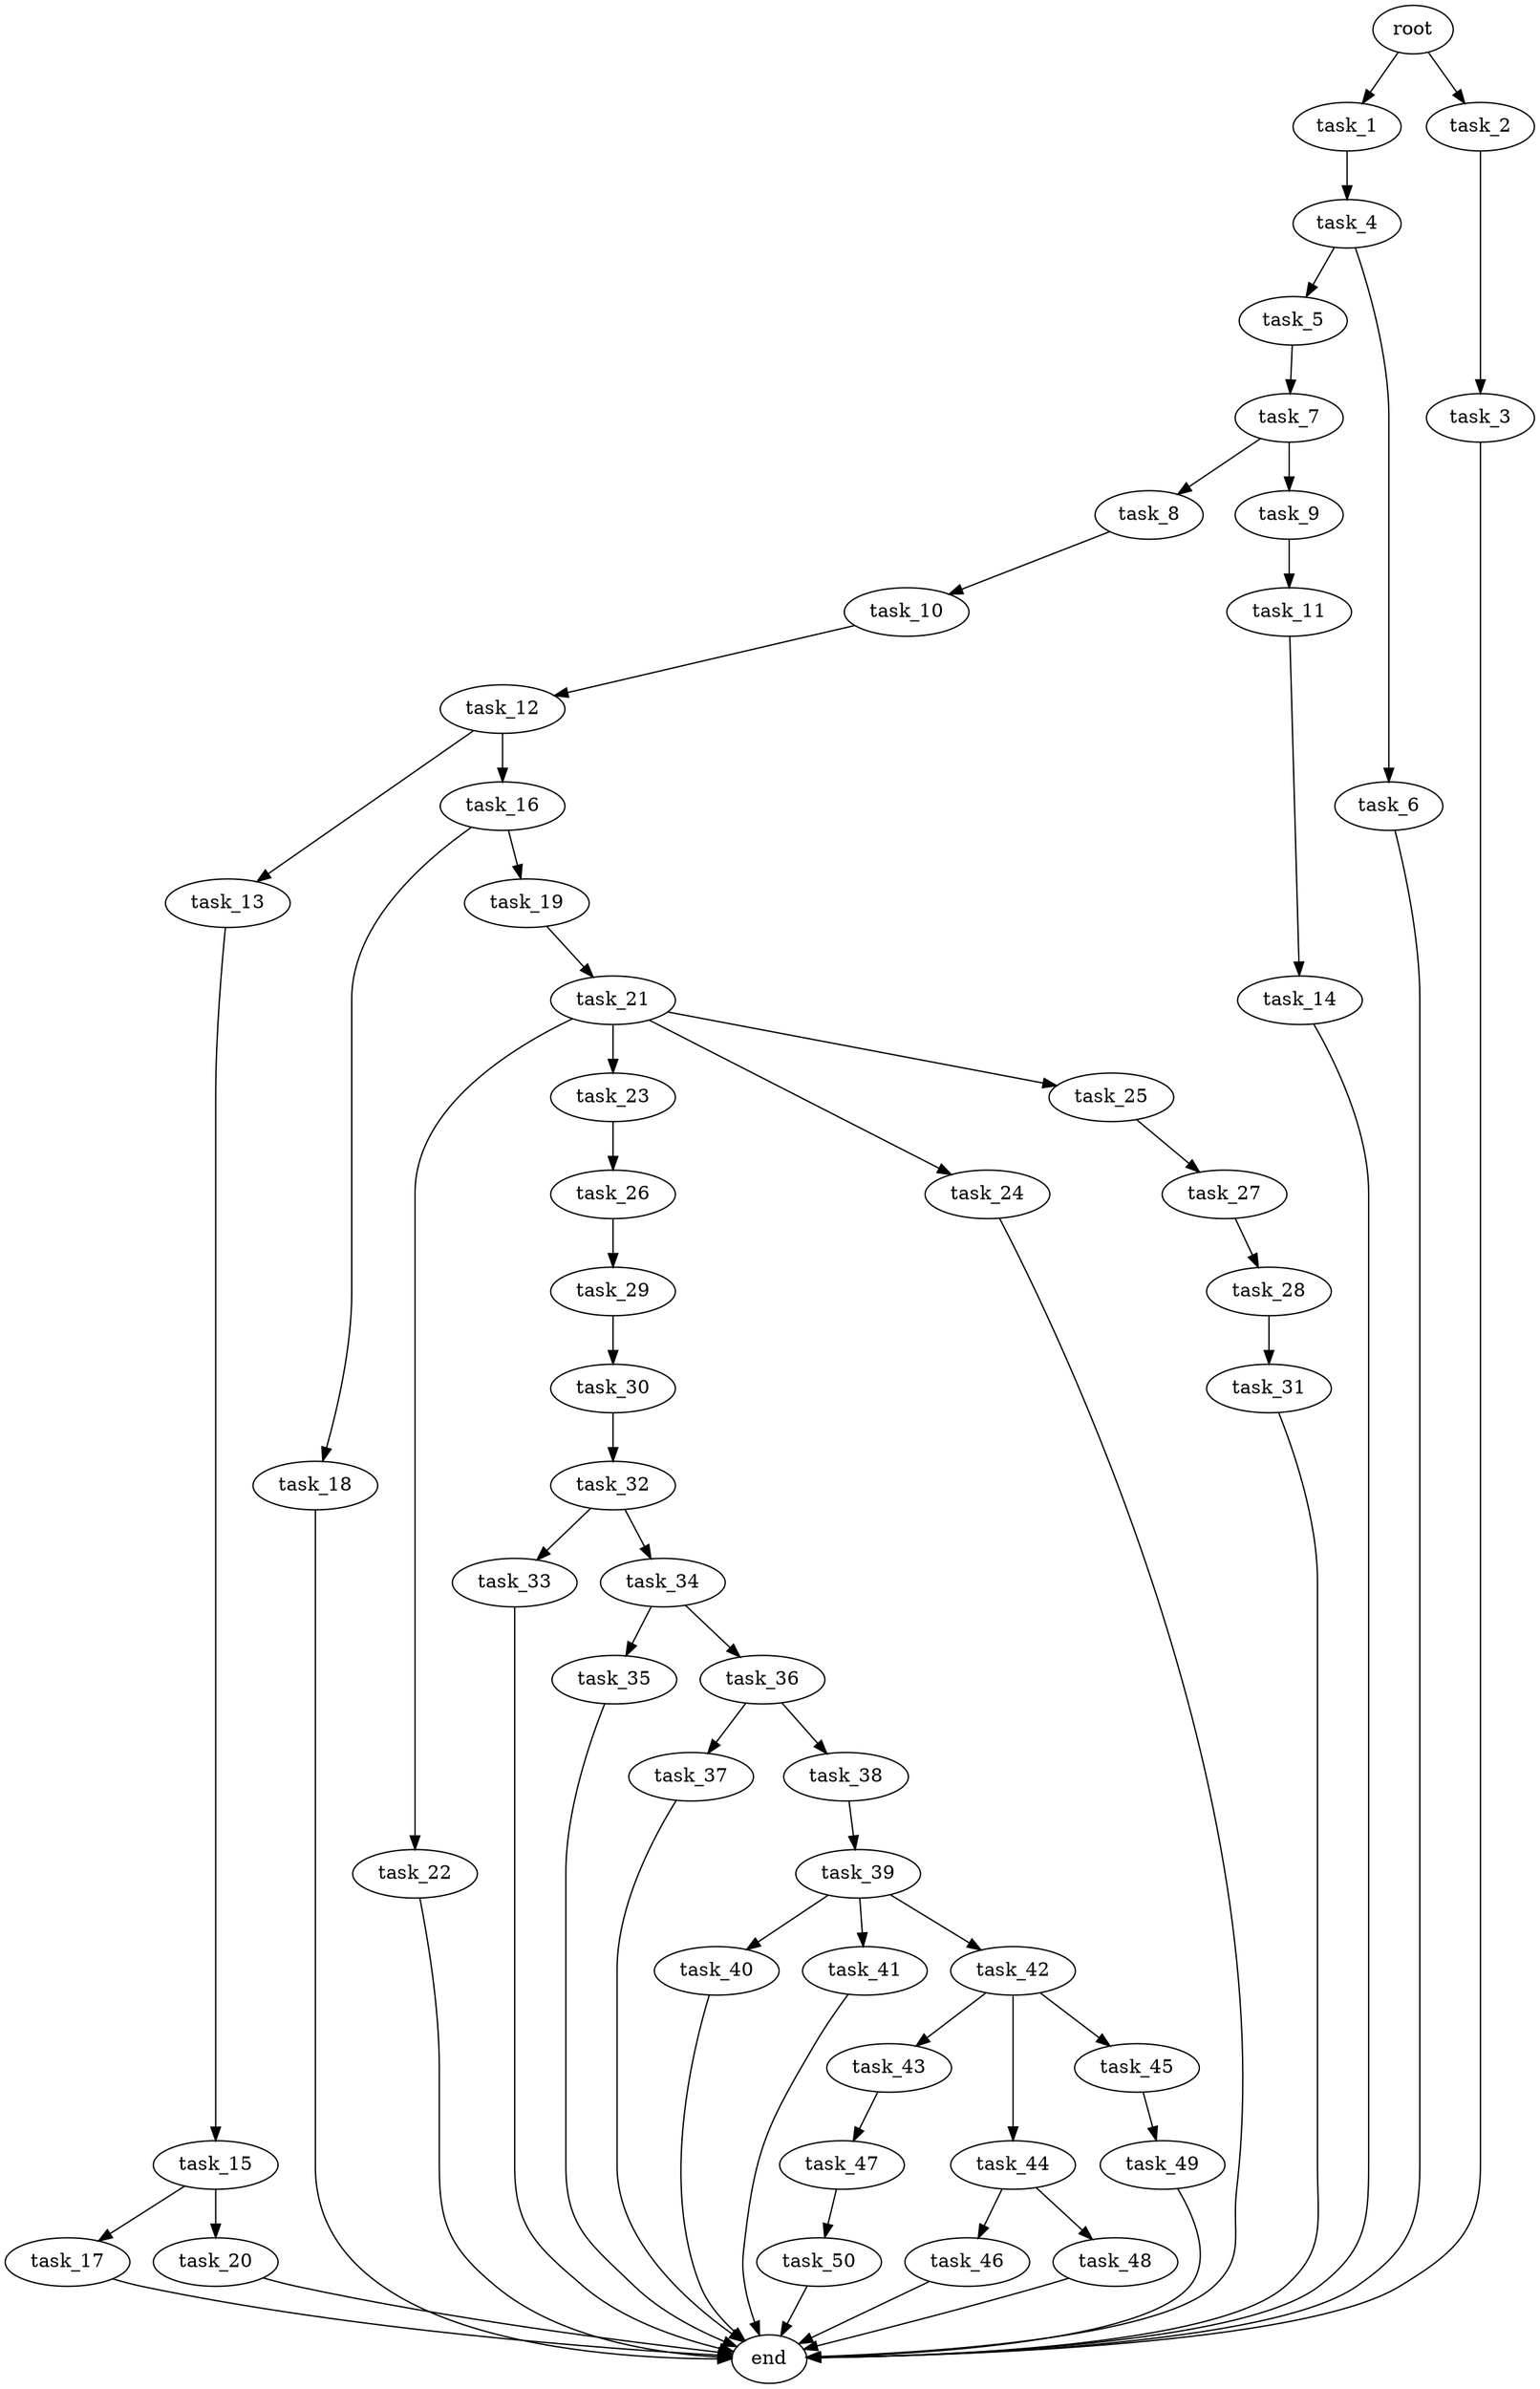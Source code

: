 digraph G {
  root [size="0.000000e+00"];
  task_1 [size="5.781478e+10"];
  task_2 [size="6.011221e+10"];
  task_3 [size="8.415076e+09"];
  task_4 [size="8.065319e+10"];
  task_5 [size="6.485573e+10"];
  task_6 [size="1.633636e+08"];
  task_7 [size="2.940165e+10"];
  task_8 [size="9.206686e+10"];
  task_9 [size="8.596684e+10"];
  task_10 [size="1.475150e+10"];
  task_11 [size="8.682400e+10"];
  task_12 [size="7.081422e+10"];
  task_13 [size="4.597205e+10"];
  task_14 [size="5.242284e+10"];
  task_15 [size="7.590108e+10"];
  task_16 [size="4.886778e+09"];
  task_17 [size="2.163133e+10"];
  task_18 [size="3.276151e+10"];
  task_19 [size="1.467663e+10"];
  task_20 [size="9.453599e+10"];
  task_21 [size="7.473832e+10"];
  task_22 [size="2.157104e+10"];
  task_23 [size="3.041142e+10"];
  task_24 [size="2.813308e+10"];
  task_25 [size="6.289051e+10"];
  task_26 [size="2.582392e+10"];
  task_27 [size="5.087192e+10"];
  task_28 [size="5.977896e+10"];
  task_29 [size="7.472337e+10"];
  task_30 [size="7.187590e+10"];
  task_31 [size="2.327059e+10"];
  task_32 [size="5.372632e+10"];
  task_33 [size="6.742978e+10"];
  task_34 [size="1.506242e+10"];
  task_35 [size="2.224281e+10"];
  task_36 [size="4.398005e+10"];
  task_37 [size="4.217368e+10"];
  task_38 [size="4.768301e+10"];
  task_39 [size="8.422280e+10"];
  task_40 [size="9.021861e+10"];
  task_41 [size="4.485484e+10"];
  task_42 [size="2.199189e+10"];
  task_43 [size="1.241195e+10"];
  task_44 [size="4.465560e+10"];
  task_45 [size="2.800124e+10"];
  task_46 [size="3.573923e+10"];
  task_47 [size="4.616047e+10"];
  task_48 [size="4.280648e+10"];
  task_49 [size="6.752345e+10"];
  task_50 [size="8.902032e+10"];
  end [size="0.000000e+00"];

  root -> task_1 [size="1.000000e-12"];
  root -> task_2 [size="1.000000e-12"];
  task_1 -> task_4 [size="8.065319e+08"];
  task_2 -> task_3 [size="8.415076e+07"];
  task_3 -> end [size="1.000000e-12"];
  task_4 -> task_5 [size="6.485573e+08"];
  task_4 -> task_6 [size="1.633636e+06"];
  task_5 -> task_7 [size="2.940165e+08"];
  task_6 -> end [size="1.000000e-12"];
  task_7 -> task_8 [size="9.206686e+08"];
  task_7 -> task_9 [size="8.596684e+08"];
  task_8 -> task_10 [size="1.475150e+08"];
  task_9 -> task_11 [size="8.682400e+08"];
  task_10 -> task_12 [size="7.081422e+08"];
  task_11 -> task_14 [size="5.242284e+08"];
  task_12 -> task_13 [size="4.597205e+08"];
  task_12 -> task_16 [size="4.886778e+07"];
  task_13 -> task_15 [size="7.590108e+08"];
  task_14 -> end [size="1.000000e-12"];
  task_15 -> task_17 [size="2.163133e+08"];
  task_15 -> task_20 [size="9.453599e+08"];
  task_16 -> task_18 [size="3.276151e+08"];
  task_16 -> task_19 [size="1.467663e+08"];
  task_17 -> end [size="1.000000e-12"];
  task_18 -> end [size="1.000000e-12"];
  task_19 -> task_21 [size="7.473832e+08"];
  task_20 -> end [size="1.000000e-12"];
  task_21 -> task_22 [size="2.157104e+08"];
  task_21 -> task_23 [size="3.041142e+08"];
  task_21 -> task_24 [size="2.813308e+08"];
  task_21 -> task_25 [size="6.289051e+08"];
  task_22 -> end [size="1.000000e-12"];
  task_23 -> task_26 [size="2.582392e+08"];
  task_24 -> end [size="1.000000e-12"];
  task_25 -> task_27 [size="5.087192e+08"];
  task_26 -> task_29 [size="7.472337e+08"];
  task_27 -> task_28 [size="5.977896e+08"];
  task_28 -> task_31 [size="2.327059e+08"];
  task_29 -> task_30 [size="7.187590e+08"];
  task_30 -> task_32 [size="5.372632e+08"];
  task_31 -> end [size="1.000000e-12"];
  task_32 -> task_33 [size="6.742978e+08"];
  task_32 -> task_34 [size="1.506242e+08"];
  task_33 -> end [size="1.000000e-12"];
  task_34 -> task_35 [size="2.224281e+08"];
  task_34 -> task_36 [size="4.398005e+08"];
  task_35 -> end [size="1.000000e-12"];
  task_36 -> task_37 [size="4.217368e+08"];
  task_36 -> task_38 [size="4.768301e+08"];
  task_37 -> end [size="1.000000e-12"];
  task_38 -> task_39 [size="8.422280e+08"];
  task_39 -> task_40 [size="9.021861e+08"];
  task_39 -> task_41 [size="4.485484e+08"];
  task_39 -> task_42 [size="2.199189e+08"];
  task_40 -> end [size="1.000000e-12"];
  task_41 -> end [size="1.000000e-12"];
  task_42 -> task_43 [size="1.241195e+08"];
  task_42 -> task_44 [size="4.465560e+08"];
  task_42 -> task_45 [size="2.800124e+08"];
  task_43 -> task_47 [size="4.616047e+08"];
  task_44 -> task_46 [size="3.573923e+08"];
  task_44 -> task_48 [size="4.280648e+08"];
  task_45 -> task_49 [size="6.752345e+08"];
  task_46 -> end [size="1.000000e-12"];
  task_47 -> task_50 [size="8.902032e+08"];
  task_48 -> end [size="1.000000e-12"];
  task_49 -> end [size="1.000000e-12"];
  task_50 -> end [size="1.000000e-12"];
}
